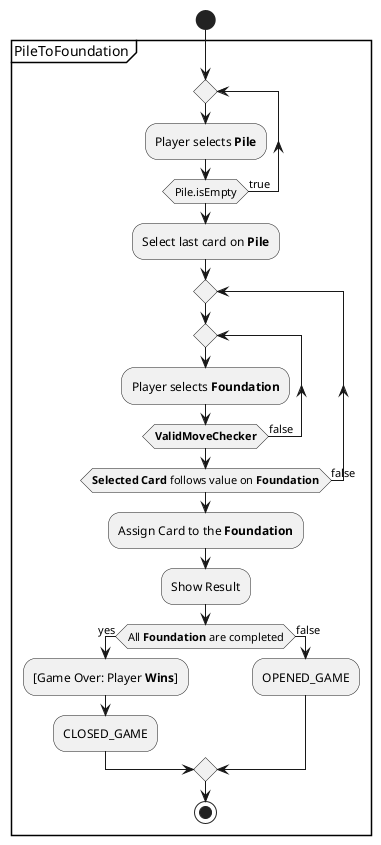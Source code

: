 @startuml
'https://plantuml.com/activity-diagram-beta

start

partition PileToFoundation {

repeat
   :Player selects **Pile**;
repeat while (Pile.isEmpty) is (true)

:Select last card on **Pile**;

repeat
   repeat
      :Player selects **Foundation**;
   repeat while (**ValidMoveChecker**) is (false)
repeat while (**Selected Card** follows value on **Foundation**) is (false)

:Assign Card to the **Foundation**;
:Show Result;

if (All **Foundation** are completed) then (yes)
   :[Game Over: Player **Wins**];
   :CLOSED_GAME;
else (false)
   :OPENED_GAME;
endif


stop
@enduml
